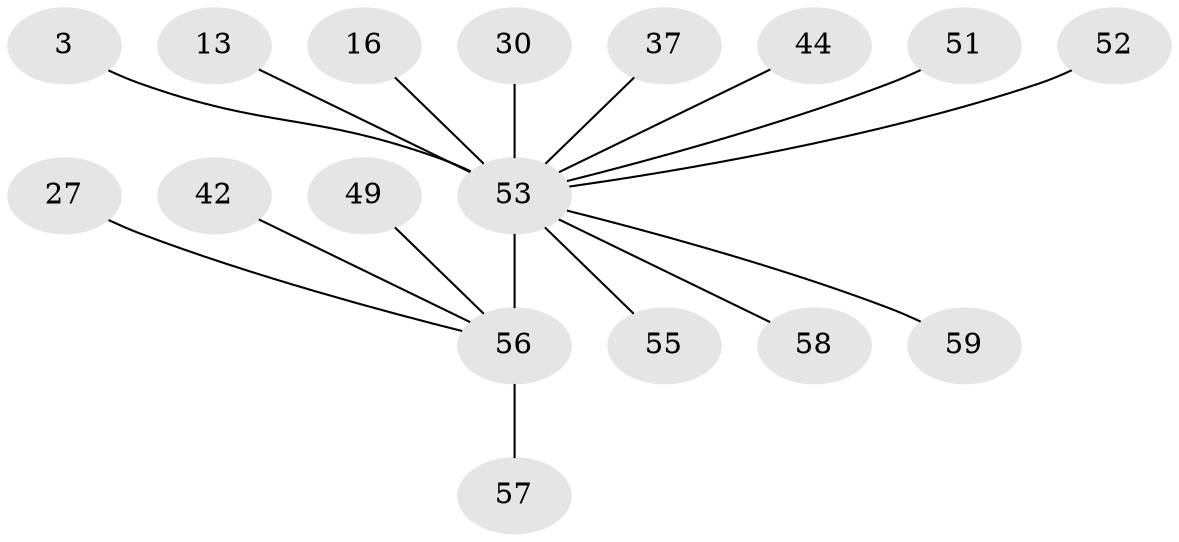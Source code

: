 // original degree distribution, {9: 0.01694915254237288, 3: 0.2711864406779661, 1: 0.2542372881355932, 6: 0.03389830508474576, 2: 0.22033898305084745, 4: 0.1694915254237288, 7: 0.03389830508474576}
// Generated by graph-tools (version 1.1) at 2025/45/03/04/25 21:45:06]
// undirected, 17 vertices, 16 edges
graph export_dot {
graph [start="1"]
  node [color=gray90,style=filled];
  3;
  13;
  16;
  27;
  30;
  37;
  42 [super="+22"];
  44;
  49;
  51;
  52;
  53 [super="+15+40+50"];
  55 [super="+48+35+38"];
  56 [super="+2+26+54+33+31+47"];
  57 [super="+17"];
  58;
  59 [super="+34"];
  3 -- 53;
  13 -- 53;
  16 -- 53 [weight=2];
  27 -- 56;
  30 -- 53;
  37 -- 53;
  42 -- 56 [weight=3];
  44 -- 53;
  49 -- 56;
  51 -- 53;
  52 -- 53;
  53 -- 56 [weight=19];
  53 -- 55 [weight=3];
  53 -- 58;
  53 -- 59;
  56 -- 57;
}
